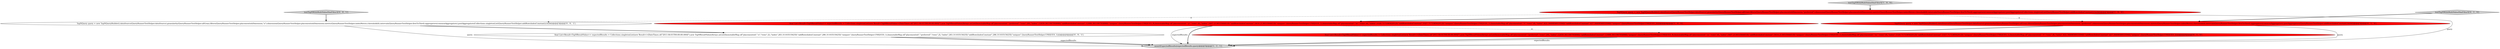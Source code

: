 digraph {
1 [style = filled, label = "assertExpectedResults(expectedResults,query)@@@5@@@['1', '1', '1']", fillcolor = lightgray, shape = ellipse image = "AAA0AAABBB1BBB"];
9 [style = filled, label = "TopNQuery query = new TopNQueryBuilder().dataSource(QueryRunnerTestHelper.dataSource).granularity(QueryRunnerTestHelper.allGran).filters(QueryRunnerTestHelper.placementishDimension,\"a\").dimension(QueryRunnerTestHelper.placementishDimension).metric(QueryRunnerTestHelper.indexMetric).threshold(4).intervals(QueryRunnerTestHelper.firstToThird).aggregators(commonAggregators).postAggregators(Collections.singletonList(QueryRunnerTestHelper.addRowsIndexConstant)).build()@@@3@@@['0', '0', '1']", fillcolor = white, shape = ellipse image = "AAA0AAABBB3BBB"];
0 [style = filled, label = "testTopNWithMultiValueDimFilter5['1', '0', '0']", fillcolor = lightgray, shape = diamond image = "AAA0AAABBB1BBB"];
3 [style = filled, label = "final List<Result<TopNResultValue>> expectedResults = Collections.singletonList(new Result<TopNResultValue>(DateTimes.of(\"2011-04-01T00:00:00.000Z\"),new TopNResultValue(Arrays.asList(ImmutableMap.of(\"placementish\",\"preferred\",\"rows\",26L,\"index\",12459.361190795898D,\"addRowsIndexConstant\",12486.361190795898D,\"uniques\",QueryRunnerTestHelper.UNIQUES_9),ImmutableMap.of(\"placementish\",\"p\",\"rows\",6L,\"index\",5407.213653564453D,\"addRowsIndexConstant\",5414.213653564453D,\"uniques\",QueryRunnerTestHelper.UNIQUES_1),ImmutableMap.of(\"placementish\",\"m\",\"rows\",6L,\"index\",5320.717338562012D,\"addRowsIndexConstant\",5327.717338562012D,\"uniques\",QueryRunnerTestHelper.UNIQUES_1),ImmutableMap.of(\"placementish\",\"t\",\"rows\",4L,\"index\",422.3440856933594D,\"addRowsIndexConstant\",427.3440856933594D,\"uniques\",QueryRunnerTestHelper.UNIQUES_2)))))@@@4@@@['1', '0', '0']", fillcolor = red, shape = ellipse image = "AAA1AAABBB1BBB"];
2 [style = filled, label = "TopNQuery query = new TopNQueryBuilder().dataSource(QueryRunnerTestHelper.dataSource).granularity(QueryRunnerTestHelper.allGran).filters(QueryRunnerTestHelper.placementishDimension,\"preferred\").dimension(QueryRunnerTestHelper.placementishDimension).metric(QueryRunnerTestHelper.indexMetric).threshold(4).intervals(QueryRunnerTestHelper.firstToThird).aggregators(commonAggregators).postAggregators(Collections.singletonList(QueryRunnerTestHelper.addRowsIndexConstant)).build()@@@3@@@['1', '0', '0']", fillcolor = red, shape = ellipse image = "AAA1AAABBB1BBB"];
7 [style = filled, label = "testTopNWithMultiValueDimFilter3['0', '0', '1']", fillcolor = lightgray, shape = diamond image = "AAA0AAABBB3BBB"];
8 [style = filled, label = "final List<Result<TopNResultValue>> expectedResults = Collections.singletonList(new Result<>(DateTimes.of(\"2011-04-01T00:00:00.000Z\"),new TopNResultValue(Arrays.asList(ImmutableMap.of(\"placementish\",\"a\",\"rows\",2L,\"index\",283.31103515625D,\"addRowsIndexConstant\",286.31103515625D,\"uniques\",QueryRunnerTestHelper.UNIQUES_1),ImmutableMap.of(\"placementish\",\"preferred\",\"rows\",2L,\"index\",283.31103515625D,\"addRowsIndexConstant\",286.31103515625D,\"uniques\",QueryRunnerTestHelper.UNIQUES_1)))))@@@4@@@['0', '0', '1']", fillcolor = white, shape = ellipse image = "AAA0AAABBB3BBB"];
6 [style = filled, label = "final List<Result<TopNResultValue>> expectedResults = Collections.singletonList(new Result<>(DateTimes.of(\"2011-04-01T00:00:00.000Z\"),new TopNResultValue(Arrays.asList(ImmutableMap.of(\"placementish\",\"preferred\",\"rows\",26L,\"index\",12459.361190795898D,\"addRowsIndexConstant\",12486.361190795898D,\"uniques\",QueryRunnerTestHelper.UNIQUES_9),ImmutableMap.of(\"placementish\",\"p\",\"rows\",6L,\"index\",5407.213653564453D,\"addRowsIndexConstant\",5414.213653564453D,\"uniques\",QueryRunnerTestHelper.UNIQUES_1),ImmutableMap.of(\"placementish\",\"m\",\"rows\",6L,\"index\",5320.717338562012D,\"addRowsIndexConstant\",5327.717338562012D,\"uniques\",QueryRunnerTestHelper.UNIQUES_1),ImmutableMap.of(\"placementish\",\"t\",\"rows\",4L,\"index\",422.3440856933594D,\"addRowsIndexConstant\",427.3440856933594D,\"uniques\",QueryRunnerTestHelper.UNIQUES_2)))))@@@4@@@['0', '1', '0']", fillcolor = red, shape = ellipse image = "AAA1AAABBB2BBB"];
4 [style = filled, label = "testTopNWithMultiValueDimFilter5['0', '1', '0']", fillcolor = lightgray, shape = diamond image = "AAA0AAABBB2BBB"];
5 [style = filled, label = "TopNQuery query = new TopNQueryBuilder().dataSource(QueryRunnerTestHelper.dataSource).granularity(QueryRunnerTestHelper.allGran).filters(QueryRunnerTestHelper.placementishDimension,\"preferred\").dimension(QueryRunnerTestHelper.placementishDimension).metric(QueryRunnerTestHelper.indexMetric).threshold(4).intervals(QueryRunnerTestHelper.firstToThird).aggregators(commonAggregators).postAggregators(QueryRunnerTestHelper.addRowsIndexConstant).build()@@@3@@@['0', '1', '0']", fillcolor = red, shape = ellipse image = "AAA1AAABBB2BBB"];
7->9 [style = bold, label=""];
8->1 [style = bold, label=""];
6->1 [style = bold, label=""];
2->5 [style = dashed, label="0"];
8->1 [style = solid, label="expectedResults"];
3->6 [style = dashed, label="0"];
2->1 [style = solid, label="query"];
5->6 [style = bold, label=""];
3->1 [style = bold, label=""];
9->8 [style = bold, label=""];
5->1 [style = solid, label="query"];
3->1 [style = solid, label="expectedResults"];
4->5 [style = bold, label=""];
2->9 [style = dashed, label="0"];
6->1 [style = solid, label="expectedResults"];
9->1 [style = solid, label="query"];
2->3 [style = bold, label=""];
0->2 [style = bold, label=""];
}
